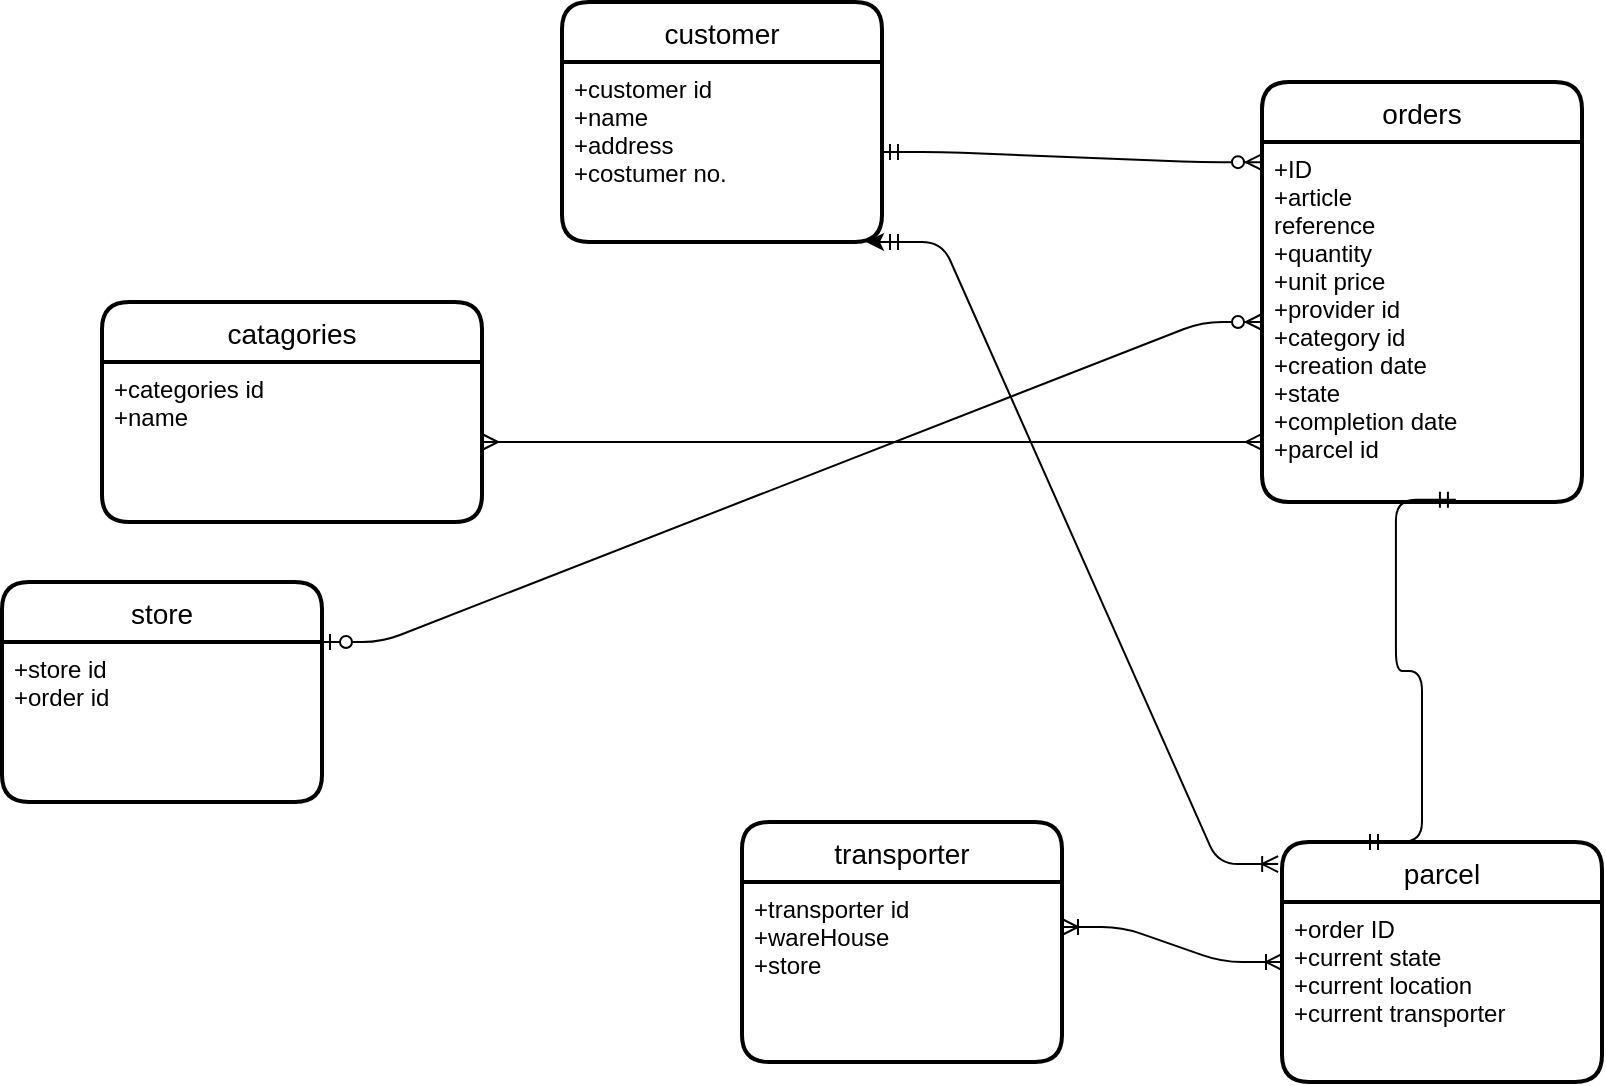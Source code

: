 <mxfile version="14.3.0" type="device"><diagram id="l11R0AcUVkiQiWlBzy30" name="Page-1"><mxGraphModel dx="868" dy="1703" grid="1" gridSize="10" guides="1" tooltips="1" connect="1" arrows="1" fold="1" page="1" pageScale="1" pageWidth="827" pageHeight="1169" math="0" shadow="0"><root><mxCell id="0"/><mxCell id="1" parent="0"/><mxCell id="o2Yc2UGoMO7xdQziXZe4-1" value="orders" style="swimlane;childLayout=stackLayout;horizontal=1;startSize=30;horizontalStack=0;rounded=1;fontSize=14;fontStyle=0;strokeWidth=2;resizeParent=0;resizeLast=1;shadow=0;dashed=0;align=center;" parent="1" vertex="1"><mxGeometry x="640" width="160" height="210" as="geometry"/></mxCell><mxCell id="o2Yc2UGoMO7xdQziXZe4-2" value="+ID&#10;+article&#10;reference&#10;+quantity&#10;+unit price&#10;+provider id&#10;+category id&#10;+creation date&#10;+state&#10;+completion date&#10;+parcel id&#10;" style="align=left;strokeColor=none;fillColor=none;spacingLeft=4;fontSize=12;verticalAlign=top;resizable=0;rotatable=0;part=1;" parent="o2Yc2UGoMO7xdQziXZe4-1" vertex="1"><mxGeometry y="30" width="160" height="180" as="geometry"/></mxCell><mxCell id="o2Yc2UGoMO7xdQziXZe4-6" value="catagories" style="swimlane;childLayout=stackLayout;horizontal=1;startSize=30;horizontalStack=0;rounded=1;fontSize=14;fontStyle=0;strokeWidth=2;resizeParent=0;resizeLast=1;shadow=0;dashed=0;align=center;" parent="1" vertex="1"><mxGeometry x="60" y="110" width="190" height="110" as="geometry"/></mxCell><mxCell id="o2Yc2UGoMO7xdQziXZe4-7" value="+categories id&#10;+name" style="align=left;strokeColor=none;fillColor=none;spacingLeft=4;fontSize=12;verticalAlign=top;resizable=0;rotatable=0;part=1;" parent="o2Yc2UGoMO7xdQziXZe4-6" vertex="1"><mxGeometry y="30" width="190" height="80" as="geometry"/></mxCell><mxCell id="o2Yc2UGoMO7xdQziXZe4-10" value="parcel" style="swimlane;childLayout=stackLayout;horizontal=1;startSize=30;horizontalStack=0;rounded=1;fontSize=14;fontStyle=0;strokeWidth=2;resizeParent=0;resizeLast=1;shadow=0;dashed=0;align=center;" parent="1" vertex="1"><mxGeometry x="650" y="380" width="160" height="120" as="geometry"/></mxCell><mxCell id="o2Yc2UGoMO7xdQziXZe4-11" value="+order ID&#10;+current state&#10;+current location&#10;+current transporter&#10;" style="align=left;strokeColor=none;fillColor=none;spacingLeft=4;fontSize=12;verticalAlign=top;resizable=0;rotatable=0;part=1;" parent="o2Yc2UGoMO7xdQziXZe4-10" vertex="1"><mxGeometry y="30" width="160" height="90" as="geometry"/></mxCell><mxCell id="o2Yc2UGoMO7xdQziXZe4-13" value="transporter" style="swimlane;childLayout=stackLayout;horizontal=1;startSize=30;horizontalStack=0;rounded=1;fontSize=14;fontStyle=0;strokeWidth=2;resizeParent=0;resizeLast=1;shadow=0;dashed=0;align=center;" parent="1" vertex="1"><mxGeometry x="380" y="370" width="160" height="120" as="geometry"/></mxCell><mxCell id="o2Yc2UGoMO7xdQziXZe4-14" value="+transporter id&#10;+wareHouse&#10;+store" style="align=left;strokeColor=none;fillColor=none;spacingLeft=4;fontSize=12;verticalAlign=top;resizable=0;rotatable=0;part=1;" parent="o2Yc2UGoMO7xdQziXZe4-13" vertex="1"><mxGeometry y="30" width="160" height="90" as="geometry"/></mxCell><mxCell id="o2Yc2UGoMO7xdQziXZe4-15" value="customer" style="swimlane;childLayout=stackLayout;horizontal=1;startSize=30;horizontalStack=0;rounded=1;fontSize=14;fontStyle=0;strokeWidth=2;resizeParent=0;resizeLast=1;shadow=0;dashed=0;align=center;" parent="1" vertex="1"><mxGeometry x="290" y="-40" width="160" height="120" as="geometry"/></mxCell><mxCell id="o2Yc2UGoMO7xdQziXZe4-16" value="+customer id&#10;+name&#10;+address&#10;+costumer no." style="align=left;strokeColor=none;fillColor=none;spacingLeft=4;fontSize=12;verticalAlign=top;resizable=0;rotatable=0;part=1;" parent="o2Yc2UGoMO7xdQziXZe4-15" vertex="1"><mxGeometry y="30" width="160" height="90" as="geometry"/></mxCell><mxCell id="rHWxNB11DOomcqZn_Okj-3" style="edgeStyle=orthogonalEdgeStyle;rounded=0;orthogonalLoop=1;jettySize=auto;html=1;exitX=1;exitY=1;exitDx=0;exitDy=0;entryX=0.95;entryY=0.989;entryDx=0;entryDy=0;entryPerimeter=0;" parent="o2Yc2UGoMO7xdQziXZe4-15" source="o2Yc2UGoMO7xdQziXZe4-16" target="o2Yc2UGoMO7xdQziXZe4-16" edge="1"><mxGeometry relative="1" as="geometry"/></mxCell><mxCell id="o2Yc2UGoMO7xdQziXZe4-18" value="" style="edgeStyle=entityRelationEdgeStyle;fontSize=12;html=1;endArrow=ERzeroToMany;startArrow=ERmandOne;exitX=1;exitY=0.5;exitDx=0;exitDy=0;entryX=0;entryY=0.056;entryDx=0;entryDy=0;entryPerimeter=0;" parent="1" source="o2Yc2UGoMO7xdQziXZe4-16" target="o2Yc2UGoMO7xdQziXZe4-2" edge="1"><mxGeometry width="100" height="100" relative="1" as="geometry"><mxPoint x="490" y="140" as="sourcePoint"/><mxPoint x="590" y="40" as="targetPoint"/></mxGeometry></mxCell><mxCell id="o2Yc2UGoMO7xdQziXZe4-19" value="" style="edgeStyle=entityRelationEdgeStyle;fontSize=12;html=1;endArrow=ERmany;startArrow=ERmany;entryX=0;entryY=0.833;entryDx=0;entryDy=0;entryPerimeter=0;" parent="1" source="o2Yc2UGoMO7xdQziXZe4-7" target="o2Yc2UGoMO7xdQziXZe4-2" edge="1"><mxGeometry width="100" height="100" relative="1" as="geometry"><mxPoint x="320" y="310" as="sourcePoint"/><mxPoint x="420" y="210" as="targetPoint"/></mxGeometry></mxCell><mxCell id="o2Yc2UGoMO7xdQziXZe4-20" value="" style="edgeStyle=entityRelationEdgeStyle;fontSize=12;html=1;endArrow=ERoneToMany;startArrow=ERoneToMany;exitX=1;exitY=0.25;exitDx=0;exitDy=0;entryX=0;entryY=0.5;entryDx=0;entryDy=0;" parent="1" source="o2Yc2UGoMO7xdQziXZe4-14" target="o2Yc2UGoMO7xdQziXZe4-10" edge="1"><mxGeometry width="100" height="100" relative="1" as="geometry"><mxPoint x="550" y="365" as="sourcePoint"/><mxPoint x="650" y="265" as="targetPoint"/></mxGeometry></mxCell><mxCell id="rHWxNB11DOomcqZn_Okj-1" value="" style="edgeStyle=entityRelationEdgeStyle;fontSize=12;html=1;endArrow=ERmandOne;startArrow=ERmandOne;entryX=0.606;entryY=0.994;entryDx=0;entryDy=0;entryPerimeter=0;exitX=0.25;exitY=0;exitDx=0;exitDy=0;" parent="1" source="o2Yc2UGoMO7xdQziXZe4-10" target="o2Yc2UGoMO7xdQziXZe4-2" edge="1"><mxGeometry width="100" height="100" relative="1" as="geometry"><mxPoint x="667" y="340" as="sourcePoint"/><mxPoint x="767" y="240" as="targetPoint"/></mxGeometry></mxCell><mxCell id="rHWxNB11DOomcqZn_Okj-2" value="" style="edgeStyle=entityRelationEdgeStyle;fontSize=12;html=1;endArrow=ERoneToMany;startArrow=ERmandOne;entryX=-0.012;entryY=0.092;entryDx=0;entryDy=0;entryPerimeter=0;exitX=1;exitY=1;exitDx=0;exitDy=0;" parent="1" source="o2Yc2UGoMO7xdQziXZe4-16" target="o2Yc2UGoMO7xdQziXZe4-10" edge="1"><mxGeometry width="100" height="100" relative="1" as="geometry"><mxPoint x="540" y="330" as="sourcePoint"/><mxPoint x="640" y="230" as="targetPoint"/></mxGeometry></mxCell><mxCell id="rHWxNB11DOomcqZn_Okj-4" value="store" style="swimlane;childLayout=stackLayout;horizontal=1;startSize=30;horizontalStack=0;rounded=1;fontSize=14;fontStyle=0;strokeWidth=2;resizeParent=0;resizeLast=1;shadow=0;dashed=0;align=center;" parent="1" vertex="1"><mxGeometry x="10" y="250" width="160" height="110" as="geometry"/></mxCell><mxCell id="rHWxNB11DOomcqZn_Okj-5" value="+store id&#10;+order id" style="align=left;strokeColor=none;fillColor=none;spacingLeft=4;fontSize=12;verticalAlign=top;resizable=0;rotatable=0;part=1;" parent="rHWxNB11DOomcqZn_Okj-4" vertex="1"><mxGeometry y="30" width="160" height="80" as="geometry"/></mxCell><mxCell id="rHWxNB11DOomcqZn_Okj-7" value="" style="edgeStyle=entityRelationEdgeStyle;fontSize=12;html=1;endArrow=ERzeroToMany;startArrow=ERzeroToOne;exitX=1;exitY=0;exitDx=0;exitDy=0;" parent="1" source="rHWxNB11DOomcqZn_Okj-5" target="o2Yc2UGoMO7xdQziXZe4-2" edge="1"><mxGeometry width="100" height="100" relative="1" as="geometry"><mxPoint x="370" y="340" as="sourcePoint"/><mxPoint x="470" y="240" as="targetPoint"/></mxGeometry></mxCell></root></mxGraphModel></diagram></mxfile>